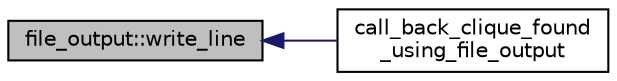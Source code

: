 digraph "file_output::write_line"
{
  edge [fontname="Helvetica",fontsize="10",labelfontname="Helvetica",labelfontsize="10"];
  node [fontname="Helvetica",fontsize="10",shape=record];
  rankdir="LR";
  Node43 [label="file_output::write_line",height=0.2,width=0.4,color="black", fillcolor="grey75", style="filled", fontcolor="black"];
  Node43 -> Node44 [dir="back",color="midnightblue",fontsize="10",style="solid",fontname="Helvetica"];
  Node44 [label="call_back_clique_found\l_using_file_output",height=0.2,width=0.4,color="black", fillcolor="white", style="filled",URL="$d3/dd2/lib_2foundations_2graph__theory_2colored__graph_8_c.html#a531d056b9805b66c38d41724a4cc755c"];
}
